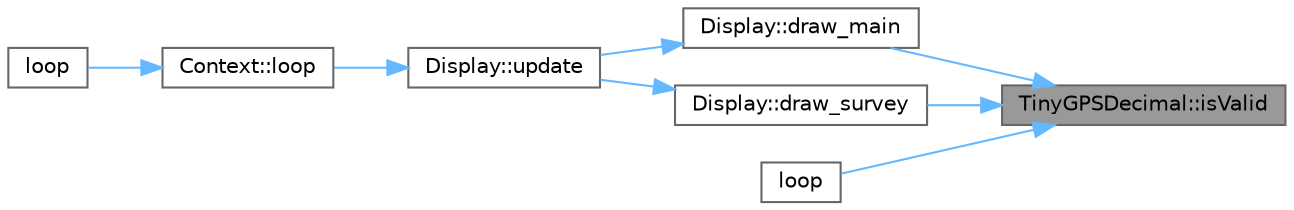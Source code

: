 digraph "TinyGPSDecimal::isValid"
{
 // LATEX_PDF_SIZE
  bgcolor="transparent";
  edge [fontname=Helvetica,fontsize=10,labelfontname=Helvetica,labelfontsize=10];
  node [fontname=Helvetica,fontsize=10,shape=box,height=0.2,width=0.4];
  rankdir="RL";
  Node1 [id="Node000001",label="TinyGPSDecimal::isValid",height=0.2,width=0.4,color="gray40", fillcolor="grey60", style="filled", fontcolor="black",tooltip=" "];
  Node1 -> Node2 [id="edge1_Node000001_Node000002",dir="back",color="steelblue1",style="solid",tooltip=" "];
  Node2 [id="Node000002",label="Display::draw_main",height=0.2,width=0.4,color="grey40", fillcolor="white", style="filled",URL="$class_display.html#a67f2a955b6ece55b0523c08cac84653e",tooltip=" "];
  Node2 -> Node3 [id="edge2_Node000002_Node000003",dir="back",color="steelblue1",style="solid",tooltip=" "];
  Node3 [id="Node000003",label="Display::update",height=0.2,width=0.4,color="grey40", fillcolor="white", style="filled",URL="$class_display.html#ad2740b779d61e461c4dcaaf34f1fcd8f",tooltip=" "];
  Node3 -> Node4 [id="edge3_Node000003_Node000004",dir="back",color="steelblue1",style="solid",tooltip=" "];
  Node4 [id="Node000004",label="Context::loop",height=0.2,width=0.4,color="grey40", fillcolor="white", style="filled",URL="$class_context.html#a78c450b80877fe560a2abe7a541a118c",tooltip=" "];
  Node4 -> Node5 [id="edge4_Node000004_Node000005",dir="back",color="steelblue1",style="solid",tooltip=" "];
  Node5 [id="Node000005",label="loop",height=0.2,width=0.4,color="grey40", fillcolor="white", style="filled",URL="$archive_2bgeigie__firmware__pio_2src_2main_8cpp.html#afe461d27b9c48d5921c00d521181f12f",tooltip=" "];
  Node1 -> Node6 [id="edge5_Node000001_Node000006",dir="back",color="steelblue1",style="solid",tooltip=" "];
  Node6 [id="Node000006",label="Display::draw_survey",height=0.2,width=0.4,color="grey40", fillcolor="white", style="filled",URL="$class_display.html#ae560cdb07a616ef351214a053b018128",tooltip=" "];
  Node6 -> Node3 [id="edge6_Node000006_Node000003",dir="back",color="steelblue1",style="solid",tooltip=" "];
  Node1 -> Node7 [id="edge7_Node000001_Node000007",dir="back",color="steelblue1",style="solid",tooltip=" "];
  Node7 [id="Node000007",label="loop",height=0.2,width=0.4,color="grey40", fillcolor="white", style="filled",URL="$_raku__code_8cpp.html#afe461d27b9c48d5921c00d521181f12f",tooltip=" "];
}
